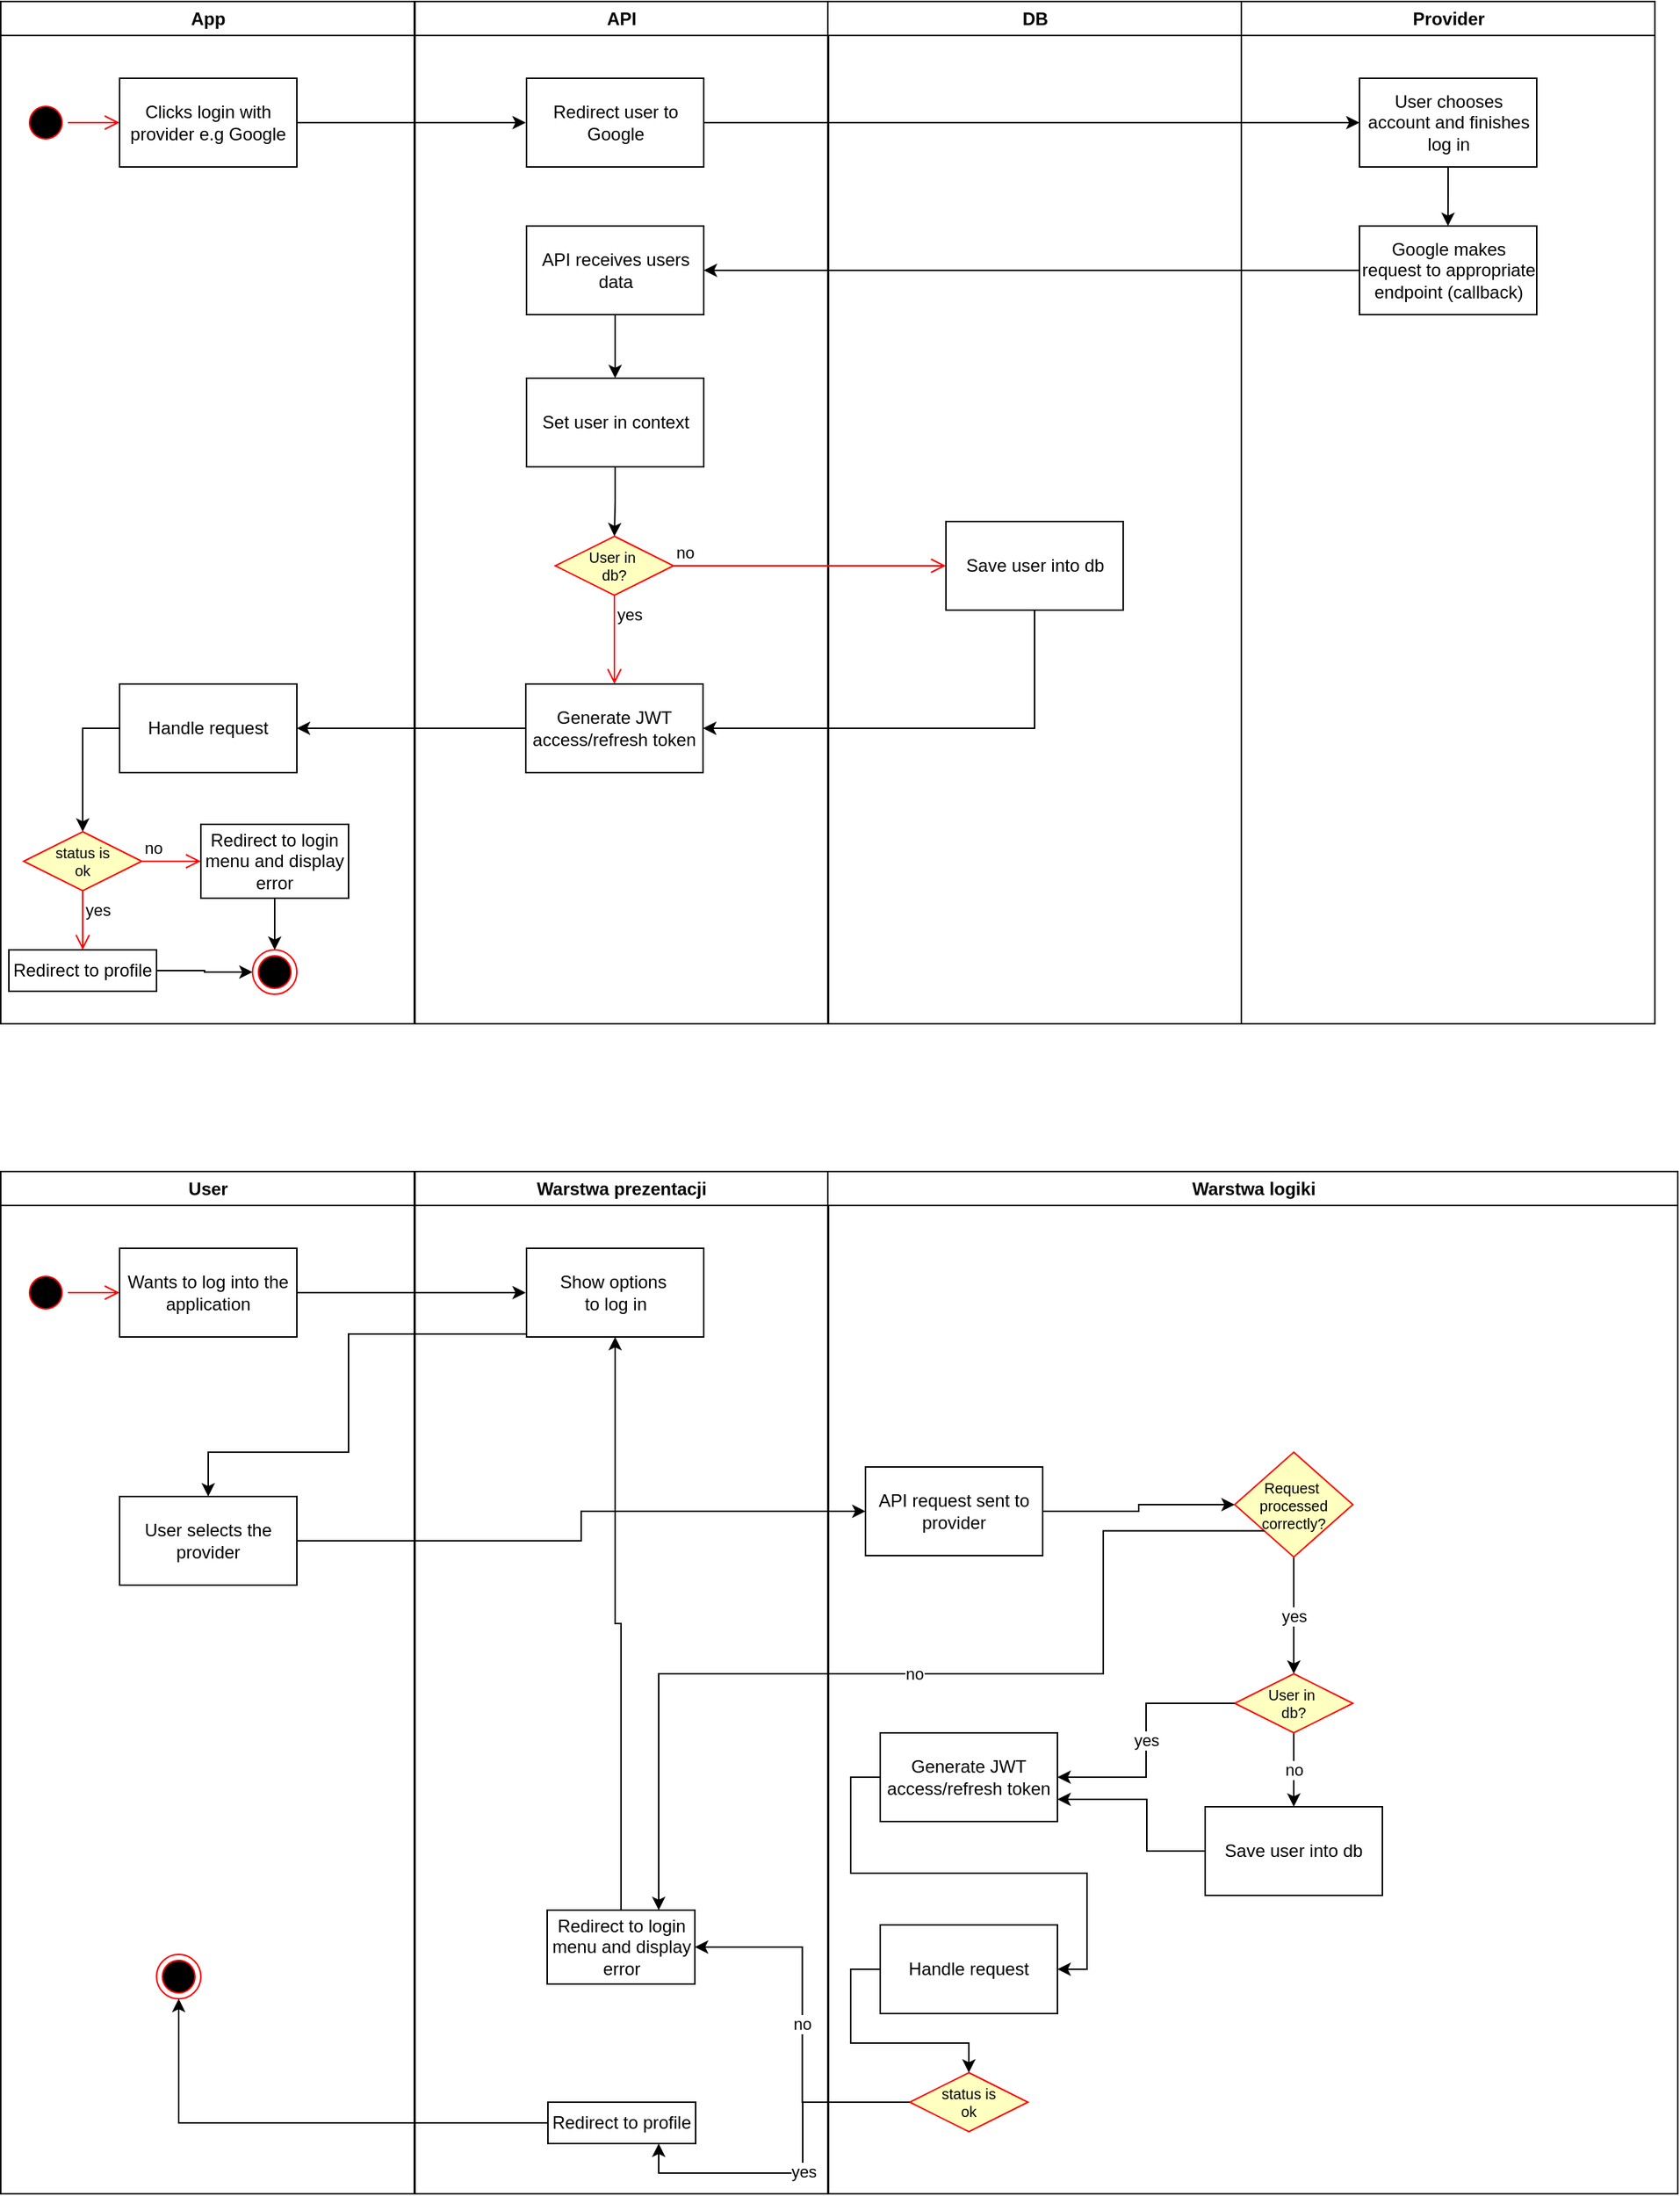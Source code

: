 <mxfile version="24.8.6">
  <diagram name="Page-1" id="e7e014a7-5840-1c2e-5031-d8a46d1fe8dd">
    <mxGraphModel dx="1293" dy="515" grid="1" gridSize="10" guides="1" tooltips="1" connect="1" arrows="1" fold="1" page="1" pageScale="1" pageWidth="1169" pageHeight="826" background="none" math="0" shadow="0">
      <root>
        <mxCell id="0" />
        <mxCell id="1" parent="0" />
        <mxCell id="2" value="App" style="swimlane;whiteSpace=wrap;startSize=23;" parent="1" vertex="1">
          <mxGeometry x="164.5" y="128" width="280" height="692" as="geometry" />
        </mxCell>
        <mxCell id="JQckTlbepNhro0GmJ0DP-43" style="edgeStyle=orthogonalEdgeStyle;rounded=0;orthogonalLoop=1;jettySize=auto;html=1;exitX=1;exitY=0.5;exitDx=0;exitDy=0;" parent="2" source="JQckTlbepNhro0GmJ0DP-42" edge="1">
          <mxGeometry relative="1" as="geometry">
            <mxPoint x="355.5" y="82" as="targetPoint" />
          </mxGeometry>
        </mxCell>
        <mxCell id="JQckTlbepNhro0GmJ0DP-42" value="Clicks login with provider e.g Google" style="rounded=0;whiteSpace=wrap;html=1;" parent="2" vertex="1">
          <mxGeometry x="80.5" y="52" width="120" height="60" as="geometry" />
        </mxCell>
        <mxCell id="JQckTlbepNhro0GmJ0DP-77" style="edgeStyle=orthogonalEdgeStyle;rounded=0;orthogonalLoop=1;jettySize=auto;html=1;exitX=0;exitY=0.5;exitDx=0;exitDy=0;entryX=0.5;entryY=0;entryDx=0;entryDy=0;" parent="2" source="JQckTlbepNhro0GmJ0DP-70" target="JQckTlbepNhro0GmJ0DP-72" edge="1">
          <mxGeometry relative="1" as="geometry" />
        </mxCell>
        <mxCell id="JQckTlbepNhro0GmJ0DP-70" value="Handle request" style="rounded=0;whiteSpace=wrap;html=1;" parent="2" vertex="1">
          <mxGeometry x="80.5" y="462" width="120" height="60" as="geometry" />
        </mxCell>
        <mxCell id="JQckTlbepNhro0GmJ0DP-72" value="&lt;div style=&quot;font-size: 10px;&quot;&gt;status is&lt;/div&gt;&lt;div style=&quot;font-size: 10px;&quot;&gt;ok&lt;br style=&quot;font-size: 10px;&quot;&gt;&lt;/div&gt;" style="rhombus;whiteSpace=wrap;html=1;fontColor=#000000;fillColor=#ffffc0;strokeColor=#ff0000;fontSize=10;" parent="2" vertex="1">
          <mxGeometry x="15.5" y="562" width="80" height="40" as="geometry" />
        </mxCell>
        <mxCell id="JQckTlbepNhro0GmJ0DP-73" value="no" style="edgeStyle=orthogonalEdgeStyle;html=1;align=left;verticalAlign=bottom;endArrow=open;endSize=8;strokeColor=#ff0000;rounded=0;" parent="2" source="JQckTlbepNhro0GmJ0DP-72" edge="1">
          <mxGeometry x="-1" relative="1" as="geometry">
            <mxPoint x="135.5" y="582" as="targetPoint" />
          </mxGeometry>
        </mxCell>
        <mxCell id="JQckTlbepNhro0GmJ0DP-74" value="yes" style="edgeStyle=orthogonalEdgeStyle;html=1;align=left;verticalAlign=top;endArrow=open;endSize=8;strokeColor=#ff0000;rounded=0;" parent="2" source="JQckTlbepNhro0GmJ0DP-72" edge="1">
          <mxGeometry x="-1" relative="1" as="geometry">
            <mxPoint x="55.5" y="642" as="targetPoint" />
          </mxGeometry>
        </mxCell>
        <mxCell id="JQckTlbepNhro0GmJ0DP-86" style="edgeStyle=orthogonalEdgeStyle;rounded=0;orthogonalLoop=1;jettySize=auto;html=1;exitX=1;exitY=0.5;exitDx=0;exitDy=0;entryX=0;entryY=0.5;entryDx=0;entryDy=0;" parent="2" source="JQckTlbepNhro0GmJ0DP-78" target="JQckTlbepNhro0GmJ0DP-84" edge="1">
          <mxGeometry relative="1" as="geometry" />
        </mxCell>
        <mxCell id="JQckTlbepNhro0GmJ0DP-78" value="Redirect to profile" style="rounded=0;whiteSpace=wrap;html=1;" parent="2" vertex="1">
          <mxGeometry x="5.5" y="642" width="100" height="28" as="geometry" />
        </mxCell>
        <mxCell id="JQckTlbepNhro0GmJ0DP-85" style="edgeStyle=orthogonalEdgeStyle;rounded=0;orthogonalLoop=1;jettySize=auto;html=1;exitX=0.5;exitY=1;exitDx=0;exitDy=0;entryX=0.5;entryY=0;entryDx=0;entryDy=0;" parent="2" source="JQckTlbepNhro0GmJ0DP-82" target="JQckTlbepNhro0GmJ0DP-84" edge="1">
          <mxGeometry relative="1" as="geometry" />
        </mxCell>
        <mxCell id="JQckTlbepNhro0GmJ0DP-82" value="Redirect to login menu and display error" style="rounded=0;whiteSpace=wrap;html=1;" parent="2" vertex="1">
          <mxGeometry x="135.5" y="557" width="100" height="50" as="geometry" />
        </mxCell>
        <mxCell id="JQckTlbepNhro0GmJ0DP-84" value="" style="ellipse;html=1;shape=endState;fillColor=#000000;strokeColor=#ff0000;" parent="2" vertex="1">
          <mxGeometry x="170.5" y="642" width="30" height="30" as="geometry" />
        </mxCell>
        <mxCell id="JQckTlbepNhro0GmJ0DP-90" value="" style="ellipse;html=1;shape=startState;fillColor=#000000;strokeColor=#ff0000;align=center;verticalAlign=middle;fontFamily=Helvetica;fontSize=12;fontColor=default;" parent="2" vertex="1">
          <mxGeometry x="15.5" y="67" width="30" height="30" as="geometry" />
        </mxCell>
        <mxCell id="JQckTlbepNhro0GmJ0DP-91" value="" style="edgeStyle=orthogonalEdgeStyle;html=1;verticalAlign=bottom;endArrow=open;endSize=8;strokeColor=#ff0000;rounded=0;fontFamily=Helvetica;fontSize=12;fontColor=default;entryX=0;entryY=0.5;entryDx=0;entryDy=0;" parent="2" source="JQckTlbepNhro0GmJ0DP-90" target="JQckTlbepNhro0GmJ0DP-42" edge="1">
          <mxGeometry relative="1" as="geometry">
            <mxPoint x="30.5" y="202" as="targetPoint" />
          </mxGeometry>
        </mxCell>
        <mxCell id="3" value="API" style="swimlane;whiteSpace=wrap" parent="1" vertex="1">
          <mxGeometry x="445" y="128" width="280" height="692" as="geometry" />
        </mxCell>
        <mxCell id="JQckTlbepNhro0GmJ0DP-44" value="Redirect user to Google" style="rounded=0;whiteSpace=wrap;html=1;" parent="3" vertex="1">
          <mxGeometry x="75.5" y="52" width="120" height="60" as="geometry" />
        </mxCell>
        <mxCell id="JQckTlbepNhro0GmJ0DP-54" style="edgeStyle=orthogonalEdgeStyle;rounded=0;orthogonalLoop=1;jettySize=auto;html=1;exitX=0.5;exitY=1;exitDx=0;exitDy=0;entryX=0.5;entryY=0;entryDx=0;entryDy=0;" parent="3" source="JQckTlbepNhro0GmJ0DP-52" target="JQckTlbepNhro0GmJ0DP-55" edge="1">
          <mxGeometry relative="1" as="geometry">
            <mxPoint x="135.833" y="252" as="targetPoint" />
          </mxGeometry>
        </mxCell>
        <mxCell id="JQckTlbepNhro0GmJ0DP-52" value="API receives users data" style="rounded=0;whiteSpace=wrap;html=1;" parent="3" vertex="1">
          <mxGeometry x="75.5" y="152" width="120" height="60" as="geometry" />
        </mxCell>
        <mxCell id="JQckTlbepNhro0GmJ0DP-64" style="edgeStyle=orthogonalEdgeStyle;rounded=0;orthogonalLoop=1;jettySize=auto;html=1;exitX=0.5;exitY=1;exitDx=0;exitDy=0;entryX=0.5;entryY=0;entryDx=0;entryDy=0;" parent="3" source="JQckTlbepNhro0GmJ0DP-55" target="JQckTlbepNhro0GmJ0DP-61" edge="1">
          <mxGeometry relative="1" as="geometry" />
        </mxCell>
        <mxCell id="JQckTlbepNhro0GmJ0DP-55" value="Set user in context" style="rounded=0;whiteSpace=wrap;html=1;" parent="3" vertex="1">
          <mxGeometry x="75.5" y="255" width="120" height="60" as="geometry" />
        </mxCell>
        <mxCell id="JQckTlbepNhro0GmJ0DP-61" value="&lt;div style=&quot;font-size: 10px;&quot;&gt;User in&amp;nbsp;&lt;/div&gt;&lt;div style=&quot;font-size: 10px;&quot;&gt;db?&lt;/div&gt;" style="rhombus;whiteSpace=wrap;html=1;fontColor=#000000;fillColor=#ffffc0;strokeColor=#ff0000;fontSize=10;" parent="3" vertex="1">
          <mxGeometry x="95" y="362" width="80" height="40" as="geometry" />
        </mxCell>
        <mxCell id="JQckTlbepNhro0GmJ0DP-63" value="yes" style="edgeStyle=orthogonalEdgeStyle;html=1;align=left;verticalAlign=top;endArrow=open;endSize=8;strokeColor=#ff0000;rounded=0;" parent="3" source="JQckTlbepNhro0GmJ0DP-61" edge="1">
          <mxGeometry x="-1" relative="1" as="geometry">
            <mxPoint x="135" y="462" as="targetPoint" />
          </mxGeometry>
        </mxCell>
        <mxCell id="JQckTlbepNhro0GmJ0DP-66" value="&lt;div&gt;Generate JWT&lt;/div&gt;&lt;div&gt;access/refresh token&lt;br&gt;&lt;/div&gt;" style="rounded=0;whiteSpace=wrap;html=1;" parent="3" vertex="1">
          <mxGeometry x="75" y="462" width="120" height="60" as="geometry" />
        </mxCell>
        <mxCell id="4" value="DB" style="swimlane;whiteSpace=wrap" parent="1" vertex="1">
          <mxGeometry x="724.5" y="128" width="280" height="692" as="geometry" />
        </mxCell>
        <mxCell id="JQckTlbepNhro0GmJ0DP-65" value="Save user into db" style="rounded=0;whiteSpace=wrap;html=1;" parent="4" vertex="1">
          <mxGeometry x="80" y="352" width="120" height="60" as="geometry" />
        </mxCell>
        <mxCell id="JQckTlbepNhro0GmJ0DP-41" value="Provider" style="swimlane;whiteSpace=wrap" parent="1" vertex="1">
          <mxGeometry x="1004.5" y="128" width="280" height="692" as="geometry" />
        </mxCell>
        <mxCell id="JQckTlbepNhro0GmJ0DP-49" style="edgeStyle=orthogonalEdgeStyle;rounded=0;orthogonalLoop=1;jettySize=auto;html=1;exitX=0.5;exitY=1;exitDx=0;exitDy=0;" parent="JQckTlbepNhro0GmJ0DP-41" source="JQckTlbepNhro0GmJ0DP-46" edge="1">
          <mxGeometry relative="1" as="geometry">
            <mxPoint x="139.9" y="152" as="targetPoint" />
          </mxGeometry>
        </mxCell>
        <mxCell id="JQckTlbepNhro0GmJ0DP-46" value="User chooses account and finishes log in" style="rounded=0;whiteSpace=wrap;html=1;" parent="JQckTlbepNhro0GmJ0DP-41" vertex="1">
          <mxGeometry x="80" y="52" width="120" height="60" as="geometry" />
        </mxCell>
        <mxCell id="JQckTlbepNhro0GmJ0DP-50" value="Google makes request to appropriate endpoint (callback)" style="rounded=0;whiteSpace=wrap;html=1;" parent="JQckTlbepNhro0GmJ0DP-41" vertex="1">
          <mxGeometry x="80" y="152" width="120" height="60" as="geometry" />
        </mxCell>
        <mxCell id="JQckTlbepNhro0GmJ0DP-47" style="edgeStyle=orthogonalEdgeStyle;rounded=0;orthogonalLoop=1;jettySize=auto;html=1;exitX=1;exitY=0.5;exitDx=0;exitDy=0;entryX=0;entryY=0.5;entryDx=0;entryDy=0;" parent="1" source="JQckTlbepNhro0GmJ0DP-44" target="JQckTlbepNhro0GmJ0DP-46" edge="1">
          <mxGeometry relative="1" as="geometry" />
        </mxCell>
        <mxCell id="JQckTlbepNhro0GmJ0DP-53" style="edgeStyle=orthogonalEdgeStyle;rounded=0;orthogonalLoop=1;jettySize=auto;html=1;exitX=0;exitY=0.5;exitDx=0;exitDy=0;entryX=1;entryY=0.5;entryDx=0;entryDy=0;" parent="1" source="JQckTlbepNhro0GmJ0DP-50" target="JQckTlbepNhro0GmJ0DP-52" edge="1">
          <mxGeometry relative="1" as="geometry" />
        </mxCell>
        <mxCell id="JQckTlbepNhro0GmJ0DP-62" value="no" style="edgeStyle=orthogonalEdgeStyle;html=1;align=left;verticalAlign=bottom;endArrow=open;endSize=8;strokeColor=#ff0000;rounded=0;entryX=0;entryY=0.5;entryDx=0;entryDy=0;" parent="1" source="JQckTlbepNhro0GmJ0DP-61" target="JQckTlbepNhro0GmJ0DP-65" edge="1">
          <mxGeometry x="-1" relative="1" as="geometry">
            <mxPoint x="770" y="510" as="targetPoint" />
          </mxGeometry>
        </mxCell>
        <mxCell id="JQckTlbepNhro0GmJ0DP-69" style="edgeStyle=orthogonalEdgeStyle;rounded=0;orthogonalLoop=1;jettySize=auto;html=1;exitX=0.5;exitY=1;exitDx=0;exitDy=0;entryX=1;entryY=0.5;entryDx=0;entryDy=0;" parent="1" source="JQckTlbepNhro0GmJ0DP-65" target="JQckTlbepNhro0GmJ0DP-66" edge="1">
          <mxGeometry relative="1" as="geometry">
            <mxPoint x="864.619" y="620" as="targetPoint" />
          </mxGeometry>
        </mxCell>
        <mxCell id="JQckTlbepNhro0GmJ0DP-71" style="edgeStyle=orthogonalEdgeStyle;rounded=0;orthogonalLoop=1;jettySize=auto;html=1;exitX=0;exitY=0.5;exitDx=0;exitDy=0;entryX=1;entryY=0.5;entryDx=0;entryDy=0;" parent="1" source="JQckTlbepNhro0GmJ0DP-66" target="JQckTlbepNhro0GmJ0DP-70" edge="1">
          <mxGeometry relative="1" as="geometry" />
        </mxCell>
        <mxCell id="QZVVrFzf9iPezrL3bg4P-39" value="User" style="swimlane;whiteSpace=wrap;startSize=23;" vertex="1" parent="1">
          <mxGeometry x="164.5" y="920" width="280" height="692" as="geometry" />
        </mxCell>
        <mxCell id="QZVVrFzf9iPezrL3bg4P-40" style="edgeStyle=orthogonalEdgeStyle;rounded=0;orthogonalLoop=1;jettySize=auto;html=1;exitX=1;exitY=0.5;exitDx=0;exitDy=0;" edge="1" parent="QZVVrFzf9iPezrL3bg4P-39" source="QZVVrFzf9iPezrL3bg4P-41">
          <mxGeometry relative="1" as="geometry">
            <mxPoint x="355.5" y="82" as="targetPoint" />
          </mxGeometry>
        </mxCell>
        <mxCell id="QZVVrFzf9iPezrL3bg4P-41" value="Wants to log into the application" style="rounded=0;whiteSpace=wrap;html=1;" vertex="1" parent="QZVVrFzf9iPezrL3bg4P-39">
          <mxGeometry x="80.5" y="52" width="120" height="60" as="geometry" />
        </mxCell>
        <mxCell id="QZVVrFzf9iPezrL3bg4P-51" value="" style="ellipse;html=1;shape=endState;fillColor=#000000;strokeColor=#ff0000;" vertex="1" parent="QZVVrFzf9iPezrL3bg4P-39">
          <mxGeometry x="105.5" y="530" width="30" height="30" as="geometry" />
        </mxCell>
        <mxCell id="QZVVrFzf9iPezrL3bg4P-52" value="" style="ellipse;html=1;shape=startState;fillColor=#000000;strokeColor=#ff0000;align=center;verticalAlign=middle;fontFamily=Helvetica;fontSize=12;fontColor=default;" vertex="1" parent="QZVVrFzf9iPezrL3bg4P-39">
          <mxGeometry x="15.5" y="67" width="30" height="30" as="geometry" />
        </mxCell>
        <mxCell id="QZVVrFzf9iPezrL3bg4P-53" value="" style="edgeStyle=orthogonalEdgeStyle;html=1;verticalAlign=bottom;endArrow=open;endSize=8;strokeColor=#ff0000;rounded=0;fontFamily=Helvetica;fontSize=12;fontColor=default;entryX=0;entryY=0.5;entryDx=0;entryDy=0;" edge="1" parent="QZVVrFzf9iPezrL3bg4P-39" source="QZVVrFzf9iPezrL3bg4P-52" target="QZVVrFzf9iPezrL3bg4P-41">
          <mxGeometry relative="1" as="geometry">
            <mxPoint x="30.5" y="202" as="targetPoint" />
          </mxGeometry>
        </mxCell>
        <mxCell id="QZVVrFzf9iPezrL3bg4P-64" value="User selects the provider" style="rounded=0;whiteSpace=wrap;html=1;" vertex="1" parent="QZVVrFzf9iPezrL3bg4P-39">
          <mxGeometry x="80.5" y="220" width="120" height="60" as="geometry" />
        </mxCell>
        <mxCell id="QZVVrFzf9iPezrL3bg4P-54" value="Warstwa prezentacji" style="swimlane;whiteSpace=wrap" vertex="1" parent="1">
          <mxGeometry x="445" y="920" width="280" height="692" as="geometry" />
        </mxCell>
        <mxCell id="QZVVrFzf9iPezrL3bg4P-55" value="Show options&amp;nbsp;&lt;div&gt;to log in&lt;/div&gt;" style="rounded=0;whiteSpace=wrap;html=1;" vertex="1" parent="QZVVrFzf9iPezrL3bg4P-54">
          <mxGeometry x="75.5" y="52" width="120" height="60" as="geometry" />
        </mxCell>
        <mxCell id="QZVVrFzf9iPezrL3bg4P-98" style="edgeStyle=orthogonalEdgeStyle;rounded=0;orthogonalLoop=1;jettySize=auto;html=1;entryX=0.5;entryY=1;entryDx=0;entryDy=0;" edge="1" parent="QZVVrFzf9iPezrL3bg4P-54" source="QZVVrFzf9iPezrL3bg4P-50" target="QZVVrFzf9iPezrL3bg4P-55">
          <mxGeometry relative="1" as="geometry" />
        </mxCell>
        <mxCell id="QZVVrFzf9iPezrL3bg4P-50" value="Redirect to login menu and display error" style="rounded=0;whiteSpace=wrap;html=1;" vertex="1" parent="QZVVrFzf9iPezrL3bg4P-54">
          <mxGeometry x="89.5" y="500" width="100" height="50" as="geometry" />
        </mxCell>
        <mxCell id="QZVVrFzf9iPezrL3bg4P-48" value="Redirect to profile" style="rounded=0;whiteSpace=wrap;html=1;" vertex="1" parent="QZVVrFzf9iPezrL3bg4P-54">
          <mxGeometry x="90" y="630" width="100" height="28" as="geometry" />
        </mxCell>
        <mxCell id="QZVVrFzf9iPezrL3bg4P-63" value="Warstwa logiki" style="swimlane;whiteSpace=wrap" vertex="1" parent="1">
          <mxGeometry x="724.5" y="920" width="575.5" height="692" as="geometry" />
        </mxCell>
        <mxCell id="QZVVrFzf9iPezrL3bg4P-82" value="" style="edgeStyle=orthogonalEdgeStyle;rounded=0;orthogonalLoop=1;jettySize=auto;html=1;" edge="1" parent="QZVVrFzf9iPezrL3bg4P-63" source="QZVVrFzf9iPezrL3bg4P-57" target="QZVVrFzf9iPezrL3bg4P-79">
          <mxGeometry relative="1" as="geometry" />
        </mxCell>
        <mxCell id="QZVVrFzf9iPezrL3bg4P-57" value="API request sent to provider" style="rounded=0;whiteSpace=wrap;html=1;" vertex="1" parent="QZVVrFzf9iPezrL3bg4P-63">
          <mxGeometry x="25.5" y="200" width="120" height="60" as="geometry" />
        </mxCell>
        <mxCell id="QZVVrFzf9iPezrL3bg4P-85" value="yes" style="edgeStyle=orthogonalEdgeStyle;rounded=0;orthogonalLoop=1;jettySize=auto;html=1;" edge="1" parent="QZVVrFzf9iPezrL3bg4P-63" source="QZVVrFzf9iPezrL3bg4P-79" target="QZVVrFzf9iPezrL3bg4P-60">
          <mxGeometry relative="1" as="geometry" />
        </mxCell>
        <mxCell id="QZVVrFzf9iPezrL3bg4P-79" value="&lt;div style=&quot;font-size: 10px;&quot;&gt;Request&amp;nbsp;&lt;/div&gt;&lt;div style=&quot;font-size: 10px;&quot;&gt;processed correctly?&lt;/div&gt;" style="rhombus;whiteSpace=wrap;html=1;fontColor=#000000;fillColor=#ffffc0;strokeColor=#ff0000;fontSize=10;" vertex="1" parent="QZVVrFzf9iPezrL3bg4P-63">
          <mxGeometry x="275.5" y="190" width="80" height="71" as="geometry" />
        </mxCell>
        <mxCell id="QZVVrFzf9iPezrL3bg4P-87" value="no" style="edgeStyle=orthogonalEdgeStyle;rounded=0;orthogonalLoop=1;jettySize=auto;html=1;" edge="1" parent="QZVVrFzf9iPezrL3bg4P-63" source="QZVVrFzf9iPezrL3bg4P-60" target="QZVVrFzf9iPezrL3bg4P-86">
          <mxGeometry relative="1" as="geometry" />
        </mxCell>
        <mxCell id="QZVVrFzf9iPezrL3bg4P-60" value="&lt;div style=&quot;font-size: 10px;&quot;&gt;User in&amp;nbsp;&lt;/div&gt;&lt;div style=&quot;font-size: 10px;&quot;&gt;db?&lt;/div&gt;" style="rhombus;whiteSpace=wrap;html=1;fontColor=#000000;fillColor=#ffffc0;strokeColor=#ff0000;fontSize=10;" vertex="1" parent="QZVVrFzf9iPezrL3bg4P-63">
          <mxGeometry x="275.5" y="340" width="80" height="40" as="geometry" />
        </mxCell>
        <mxCell id="QZVVrFzf9iPezrL3bg4P-86" value="Save user into db" style="rounded=0;whiteSpace=wrap;html=1;" vertex="1" parent="QZVVrFzf9iPezrL3bg4P-63">
          <mxGeometry x="255.5" y="430" width="120" height="60" as="geometry" />
        </mxCell>
        <mxCell id="QZVVrFzf9iPezrL3bg4P-62" value="&lt;div&gt;Generate JWT&lt;/div&gt;&lt;div&gt;access/refresh token&lt;br&gt;&lt;/div&gt;" style="rounded=0;whiteSpace=wrap;html=1;" vertex="1" parent="QZVVrFzf9iPezrL3bg4P-63">
          <mxGeometry x="35.5" y="380" width="120" height="60" as="geometry" />
        </mxCell>
        <mxCell id="QZVVrFzf9iPezrL3bg4P-88" value="yes" style="edgeStyle=orthogonalEdgeStyle;rounded=0;orthogonalLoop=1;jettySize=auto;html=1;entryX=1;entryY=0.5;entryDx=0;entryDy=0;" edge="1" parent="QZVVrFzf9iPezrL3bg4P-63" source="QZVVrFzf9iPezrL3bg4P-60" target="QZVVrFzf9iPezrL3bg4P-62">
          <mxGeometry relative="1" as="geometry" />
        </mxCell>
        <mxCell id="QZVVrFzf9iPezrL3bg4P-89" style="edgeStyle=orthogonalEdgeStyle;rounded=0;orthogonalLoop=1;jettySize=auto;html=1;entryX=1;entryY=0.75;entryDx=0;entryDy=0;" edge="1" parent="QZVVrFzf9iPezrL3bg4P-63" source="QZVVrFzf9iPezrL3bg4P-86" target="QZVVrFzf9iPezrL3bg4P-62">
          <mxGeometry relative="1" as="geometry">
            <mxPoint x="-144.5" y="530" as="targetPoint" />
            <Array as="points">
              <mxPoint x="216" y="460" />
              <mxPoint x="216" y="425" />
            </Array>
          </mxGeometry>
        </mxCell>
        <mxCell id="QZVVrFzf9iPezrL3bg4P-43" value="Handle request" style="rounded=0;whiteSpace=wrap;html=1;" vertex="1" parent="QZVVrFzf9iPezrL3bg4P-63">
          <mxGeometry x="35.5" y="510" width="120" height="60" as="geometry" />
        </mxCell>
        <mxCell id="QZVVrFzf9iPezrL3bg4P-73" style="edgeStyle=orthogonalEdgeStyle;rounded=0;orthogonalLoop=1;jettySize=auto;html=1;exitX=0;exitY=0.5;exitDx=0;exitDy=0;entryX=1;entryY=0.5;entryDx=0;entryDy=0;" edge="1" parent="QZVVrFzf9iPezrL3bg4P-63" source="QZVVrFzf9iPezrL3bg4P-62" target="QZVVrFzf9iPezrL3bg4P-43">
          <mxGeometry relative="1" as="geometry" />
        </mxCell>
        <mxCell id="QZVVrFzf9iPezrL3bg4P-44" value="&lt;div style=&quot;font-size: 10px;&quot;&gt;status is&lt;/div&gt;&lt;div style=&quot;font-size: 10px;&quot;&gt;ok&lt;br style=&quot;font-size: 10px;&quot;&gt;&lt;/div&gt;" style="rhombus;whiteSpace=wrap;html=1;fontColor=#000000;fillColor=#ffffc0;strokeColor=#ff0000;fontSize=10;" vertex="1" parent="QZVVrFzf9iPezrL3bg4P-63">
          <mxGeometry x="55.5" y="610" width="80" height="40" as="geometry" />
        </mxCell>
        <mxCell id="QZVVrFzf9iPezrL3bg4P-42" style="edgeStyle=orthogonalEdgeStyle;rounded=0;orthogonalLoop=1;jettySize=auto;html=1;exitX=0;exitY=0.5;exitDx=0;exitDy=0;entryX=0.5;entryY=0;entryDx=0;entryDy=0;" edge="1" parent="QZVVrFzf9iPezrL3bg4P-63" source="QZVVrFzf9iPezrL3bg4P-43" target="QZVVrFzf9iPezrL3bg4P-44">
          <mxGeometry relative="1" as="geometry" />
        </mxCell>
        <mxCell id="QZVVrFzf9iPezrL3bg4P-77" style="edgeStyle=orthogonalEdgeStyle;rounded=0;orthogonalLoop=1;jettySize=auto;html=1;entryX=0;entryY=0.5;entryDx=0;entryDy=0;" edge="1" parent="1" source="QZVVrFzf9iPezrL3bg4P-64" target="QZVVrFzf9iPezrL3bg4P-57">
          <mxGeometry relative="1" as="geometry">
            <mxPoint x="800" y="1150" as="targetPoint" />
          </mxGeometry>
        </mxCell>
        <mxCell id="QZVVrFzf9iPezrL3bg4P-91" value="yes" style="edgeStyle=orthogonalEdgeStyle;rounded=0;orthogonalLoop=1;jettySize=auto;html=1;entryX=0.75;entryY=1;entryDx=0;entryDy=0;" edge="1" parent="1" source="QZVVrFzf9iPezrL3bg4P-44" target="QZVVrFzf9iPezrL3bg4P-48">
          <mxGeometry relative="1" as="geometry" />
        </mxCell>
        <mxCell id="QZVVrFzf9iPezrL3bg4P-92" value="no" style="edgeStyle=orthogonalEdgeStyle;rounded=0;orthogonalLoop=1;jettySize=auto;html=1;entryX=1;entryY=0.5;entryDx=0;entryDy=0;" edge="1" parent="1" source="QZVVrFzf9iPezrL3bg4P-44" target="QZVVrFzf9iPezrL3bg4P-50">
          <mxGeometry relative="1" as="geometry" />
        </mxCell>
        <mxCell id="QZVVrFzf9iPezrL3bg4P-94" style="edgeStyle=orthogonalEdgeStyle;rounded=0;orthogonalLoop=1;jettySize=auto;html=1;entryX=0.5;entryY=1;entryDx=0;entryDy=0;" edge="1" parent="1" source="QZVVrFzf9iPezrL3bg4P-48" target="QZVVrFzf9iPezrL3bg4P-51">
          <mxGeometry relative="1" as="geometry" />
        </mxCell>
        <mxCell id="QZVVrFzf9iPezrL3bg4P-95" value="no" style="edgeStyle=orthogonalEdgeStyle;rounded=0;orthogonalLoop=1;jettySize=auto;html=1;exitX=0;exitY=1;exitDx=0;exitDy=0;" edge="1" parent="1" source="QZVVrFzf9iPezrL3bg4P-79">
          <mxGeometry relative="1" as="geometry">
            <mxPoint x="610" y="1420" as="targetPoint" />
            <Array as="points">
              <mxPoint x="911" y="1163" />
              <mxPoint x="911" y="1260" />
              <mxPoint x="610" y="1260" />
              <mxPoint x="610" y="1420" />
            </Array>
          </mxGeometry>
        </mxCell>
        <mxCell id="QZVVrFzf9iPezrL3bg4P-76" style="edgeStyle=orthogonalEdgeStyle;rounded=0;orthogonalLoop=1;jettySize=auto;html=1;entryX=0.5;entryY=0;entryDx=0;entryDy=0;" edge="1" parent="1" source="QZVVrFzf9iPezrL3bg4P-55" target="QZVVrFzf9iPezrL3bg4P-64">
          <mxGeometry relative="1" as="geometry">
            <Array as="points">
              <mxPoint x="400" y="1030" />
              <mxPoint x="400" y="1110" />
              <mxPoint x="305" y="1110" />
            </Array>
          </mxGeometry>
        </mxCell>
      </root>
    </mxGraphModel>
  </diagram>
</mxfile>
